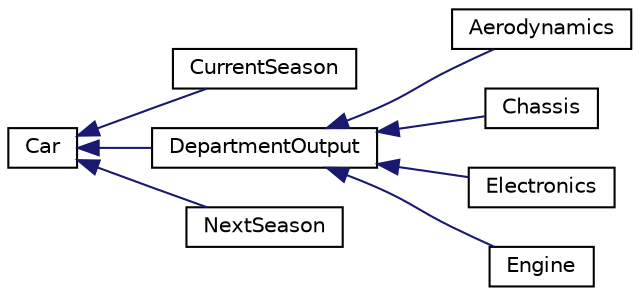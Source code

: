digraph "Graphical Class Hierarchy"
{
  edge [fontname="Helvetica",fontsize="10",labelfontname="Helvetica",labelfontsize="10"];
  node [fontname="Helvetica",fontsize="10",shape=record];
  rankdir="LR";
  Node0 [label="Car",height=0.2,width=0.4,color="black", fillcolor="white", style="filled",URL="$classCar.html"];
  Node0 -> Node1 [dir="back",color="midnightblue",fontsize="10",style="solid",fontname="Helvetica"];
  Node1 [label="CurrentSeason",height=0.2,width=0.4,color="black", fillcolor="white", style="filled",URL="$classCurrentSeason.html"];
  Node0 -> Node2 [dir="back",color="midnightblue",fontsize="10",style="solid",fontname="Helvetica"];
  Node2 [label="DepartmentOutput",height=0.2,width=0.4,color="black", fillcolor="white", style="filled",URL="$classDepartmentOutput.html"];
  Node2 -> Node3 [dir="back",color="midnightblue",fontsize="10",style="solid",fontname="Helvetica"];
  Node3 [label="Aerodynamics",height=0.2,width=0.4,color="black", fillcolor="white", style="filled",URL="$classAerodynamics.html"];
  Node2 -> Node4 [dir="back",color="midnightblue",fontsize="10",style="solid",fontname="Helvetica"];
  Node4 [label="Chassis",height=0.2,width=0.4,color="black", fillcolor="white", style="filled",URL="$classChassis.html"];
  Node2 -> Node5 [dir="back",color="midnightblue",fontsize="10",style="solid",fontname="Helvetica"];
  Node5 [label="Electronics",height=0.2,width=0.4,color="black", fillcolor="white", style="filled",URL="$classElectronics.html"];
  Node2 -> Node6 [dir="back",color="midnightblue",fontsize="10",style="solid",fontname="Helvetica"];
  Node6 [label="Engine",height=0.2,width=0.4,color="black", fillcolor="white", style="filled",URL="$classEngine.html"];
  Node0 -> Node7 [dir="back",color="midnightblue",fontsize="10",style="solid",fontname="Helvetica"];
  Node7 [label="NextSeason",height=0.2,width=0.4,color="black", fillcolor="white", style="filled",URL="$classNextSeason.html"];
}
